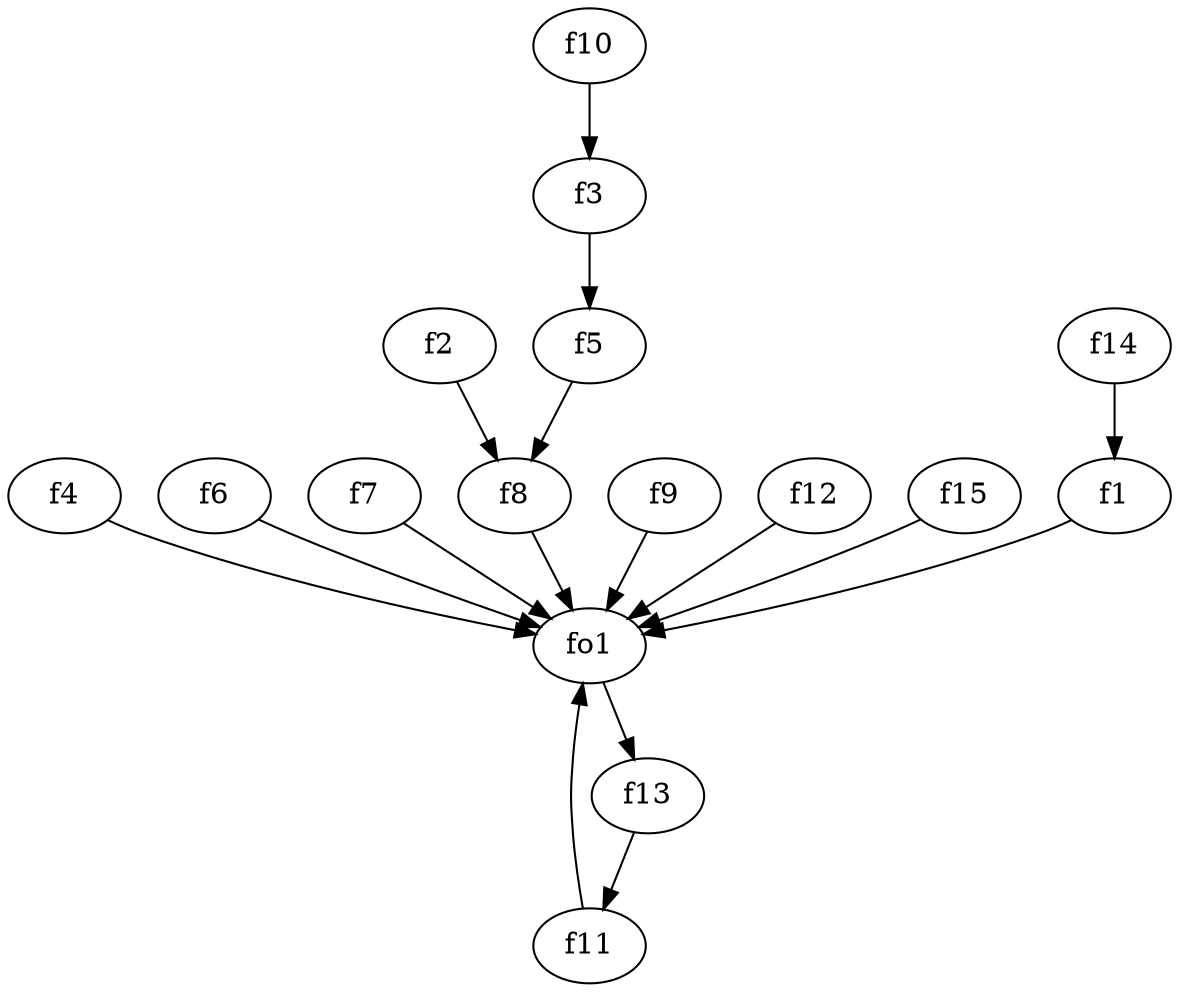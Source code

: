 strict digraph  {
f1;
f2;
f3;
f4;
f5;
f6;
f7;
f8;
f9;
f10;
f11;
f12;
f13;
f14;
f15;
fo1;
f1 -> fo1  [weight=2];
f2 -> f8  [weight=2];
f3 -> f5  [weight=2];
f4 -> fo1  [weight=2];
f5 -> f8  [weight=2];
f6 -> fo1  [weight=2];
f7 -> fo1  [weight=2];
f8 -> fo1  [weight=2];
f9 -> fo1  [weight=2];
f10 -> f3  [weight=2];
f11 -> fo1  [weight=2];
f12 -> fo1  [weight=2];
f13 -> f11  [weight=2];
f14 -> f1  [weight=2];
f15 -> fo1  [weight=2];
fo1 -> f13  [weight=2];
}
